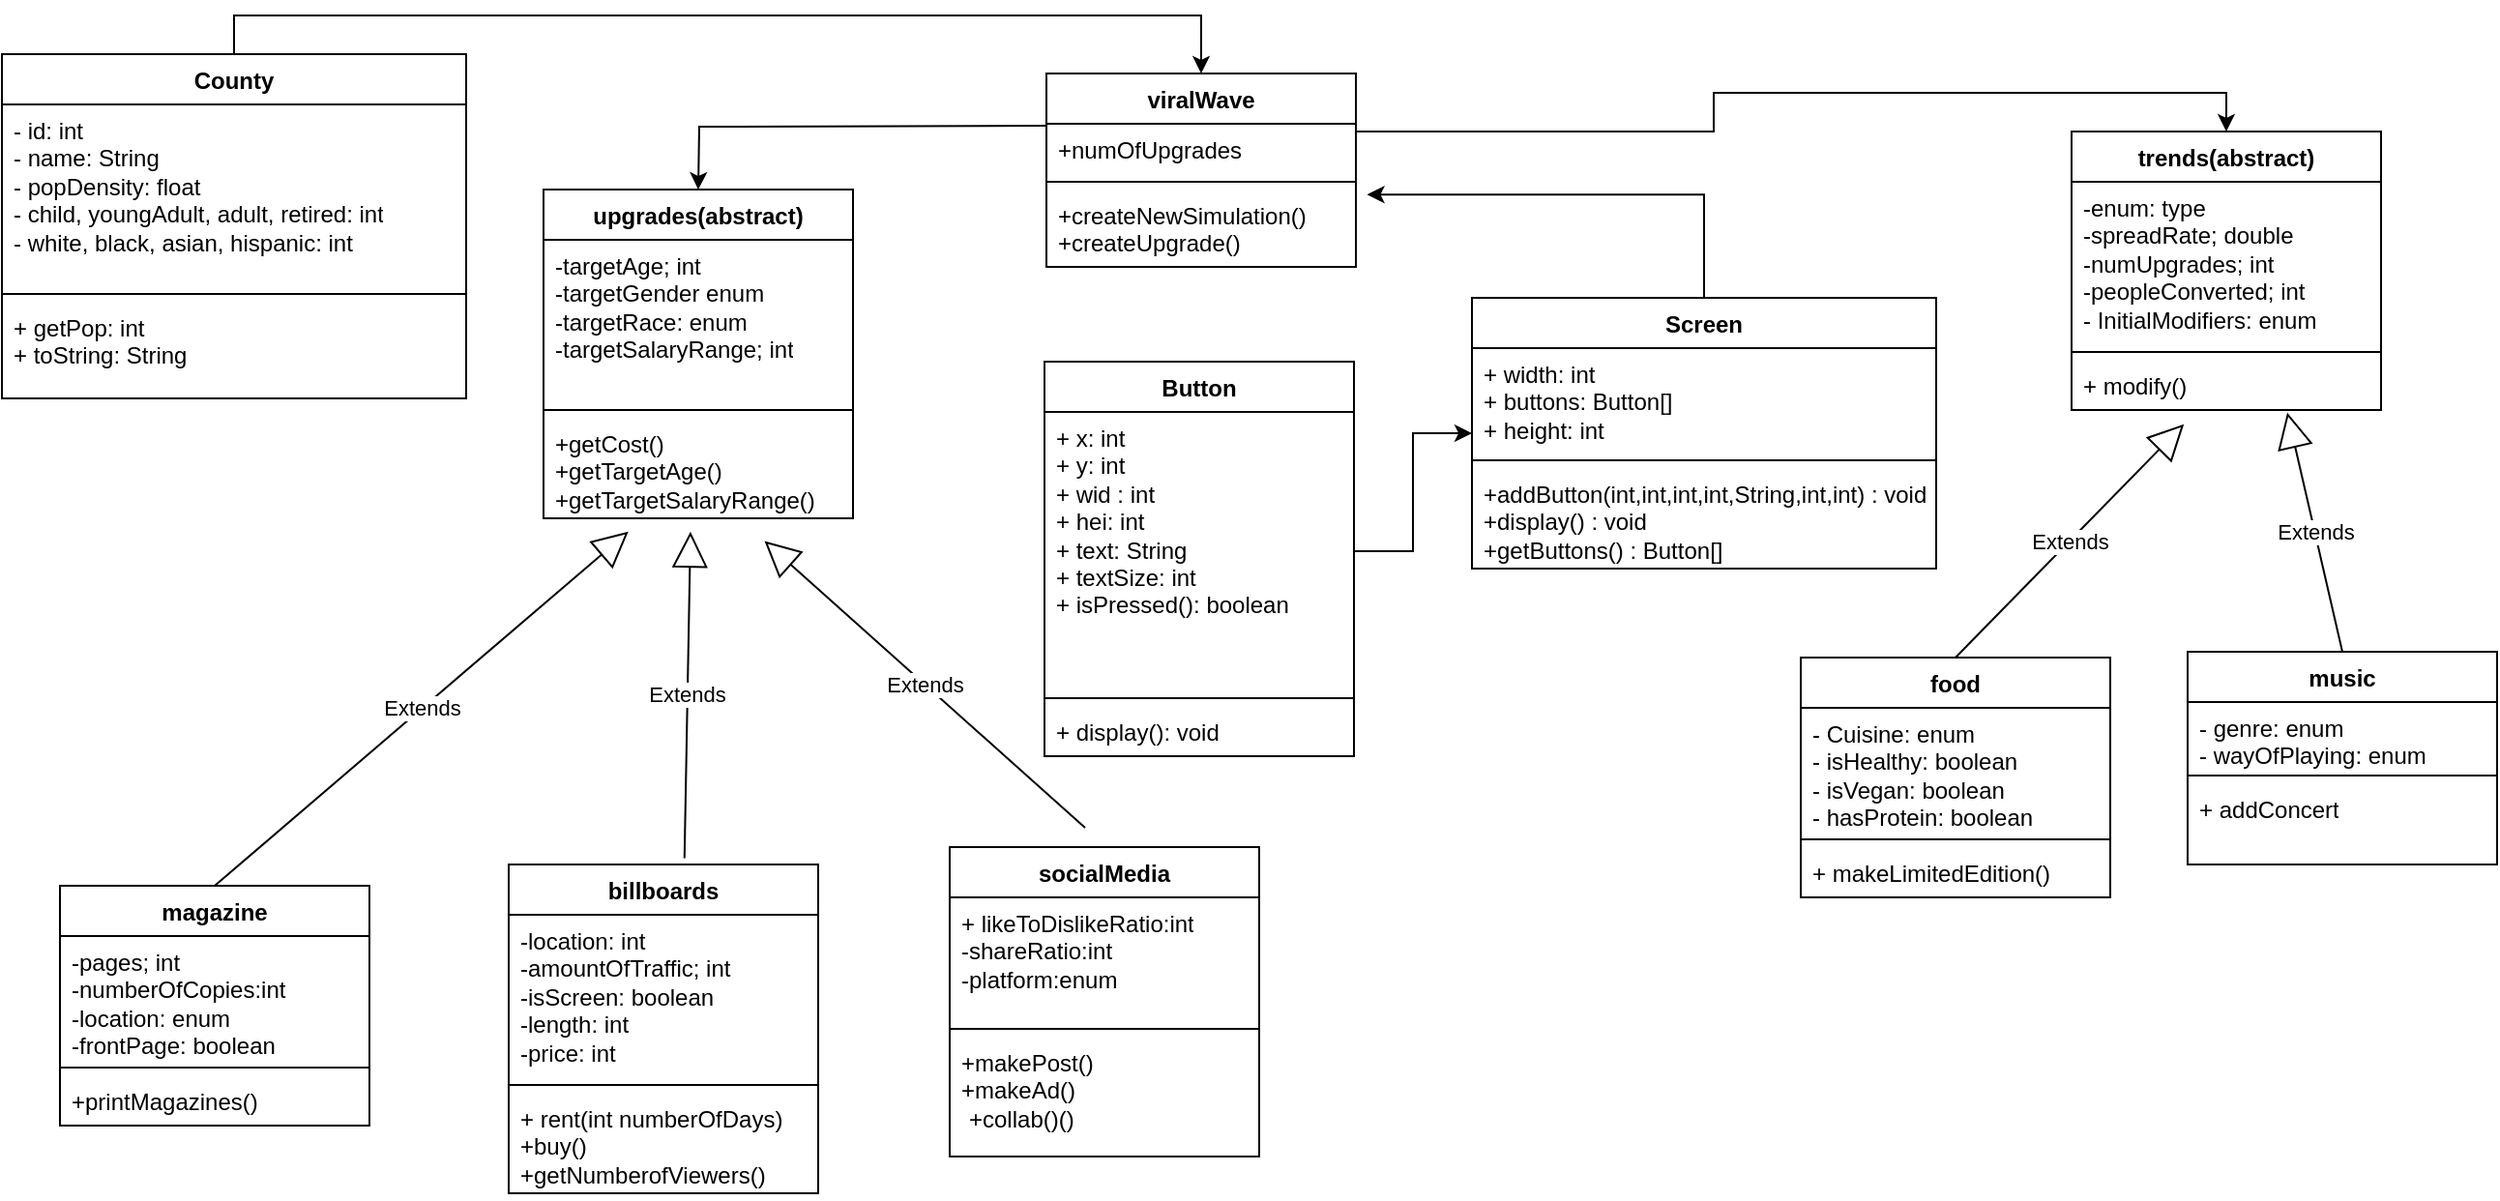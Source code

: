 <mxfile version="26.1.0">
  <diagram name="Page-1" id="rPx-ND3tR1v6-9SasS-W">
    <mxGraphModel dx="2545" dy="1738" grid="1" gridSize="10" guides="1" tooltips="1" connect="1" arrows="1" fold="1" page="1" pageScale="1" pageWidth="850" pageHeight="1100" math="0" shadow="0">
      <root>
        <mxCell id="0" />
        <mxCell id="1" parent="0" />
        <mxCell id="pl0MzwOkIgg34zQqI0X9-18" value="food" style="swimlane;fontStyle=1;align=center;verticalAlign=top;childLayout=stackLayout;horizontal=1;startSize=26;horizontalStack=0;resizeParent=1;resizeParentMax=0;resizeLast=0;collapsible=1;marginBottom=0;whiteSpace=wrap;html=1;" parent="1" vertex="1">
          <mxGeometry x="980" y="452" width="160" height="124" as="geometry" />
        </mxCell>
        <mxCell id="pl0MzwOkIgg34zQqI0X9-19" value="&lt;div&gt;- Cuisine: enum&lt;/div&gt;&lt;div&gt;- isHealthy: boolean&lt;br&gt;&lt;div&gt;- isVegan: boolean&lt;/div&gt;&lt;/div&gt;&lt;div&gt;- hasProtein: boolean&lt;/div&gt;" style="text;strokeColor=none;fillColor=none;align=left;verticalAlign=top;spacingLeft=4;spacingRight=4;overflow=hidden;rotatable=0;points=[[0,0.5],[1,0.5]];portConstraint=eastwest;whiteSpace=wrap;html=1;" parent="pl0MzwOkIgg34zQqI0X9-18" vertex="1">
          <mxGeometry y="26" width="160" height="64" as="geometry" />
        </mxCell>
        <mxCell id="pl0MzwOkIgg34zQqI0X9-20" value="" style="line;strokeWidth=1;fillColor=none;align=left;verticalAlign=middle;spacingTop=-1;spacingLeft=3;spacingRight=3;rotatable=0;labelPosition=right;points=[];portConstraint=eastwest;strokeColor=inherit;" parent="pl0MzwOkIgg34zQqI0X9-18" vertex="1">
          <mxGeometry y="90" width="160" height="8" as="geometry" />
        </mxCell>
        <mxCell id="pl0MzwOkIgg34zQqI0X9-21" value="+ makeLimitedEdition()" style="text;strokeColor=none;fillColor=none;align=left;verticalAlign=top;spacingLeft=4;spacingRight=4;overflow=hidden;rotatable=0;points=[[0,0.5],[1,0.5]];portConstraint=eastwest;whiteSpace=wrap;html=1;" parent="pl0MzwOkIgg34zQqI0X9-18" vertex="1">
          <mxGeometry y="98" width="160" height="26" as="geometry" />
        </mxCell>
        <mxCell id="pl0MzwOkIgg34zQqI0X9-28" value="Extends" style="endArrow=block;endSize=16;endFill=0;html=1;rounded=0;entryX=0.363;entryY=1.284;entryDx=0;entryDy=0;entryPerimeter=0;exitX=0.5;exitY=0;exitDx=0;exitDy=0;" parent="1" source="pl0MzwOkIgg34zQqI0X9-18" target="IGt5kcmPySrDVzL9us4Y-24" edge="1">
          <mxGeometry width="160" relative="1" as="geometry">
            <mxPoint x="980" y="360" as="sourcePoint" />
            <mxPoint x="1119.04" y="329.984" as="targetPoint" />
          </mxGeometry>
        </mxCell>
        <mxCell id="pl0MzwOkIgg34zQqI0X9-72" value="music" style="swimlane;fontStyle=1;align=center;verticalAlign=top;childLayout=stackLayout;horizontal=1;startSize=26;horizontalStack=0;resizeParent=1;resizeParentMax=0;resizeLast=0;collapsible=1;marginBottom=0;whiteSpace=wrap;html=1;" parent="1" vertex="1">
          <mxGeometry x="1180" y="449" width="160" height="110" as="geometry" />
        </mxCell>
        <mxCell id="pl0MzwOkIgg34zQqI0X9-73" value="- genre: enum&lt;div&gt;- wayOfPlaying: enum&lt;/div&gt;" style="text;strokeColor=none;fillColor=none;align=left;verticalAlign=top;spacingLeft=4;spacingRight=4;overflow=hidden;rotatable=0;points=[[0,0.5],[1,0.5]];portConstraint=eastwest;whiteSpace=wrap;html=1;" parent="pl0MzwOkIgg34zQqI0X9-72" vertex="1">
          <mxGeometry y="26" width="160" height="34" as="geometry" />
        </mxCell>
        <mxCell id="pl0MzwOkIgg34zQqI0X9-74" value="" style="line;strokeWidth=1;fillColor=none;align=left;verticalAlign=middle;spacingTop=-1;spacingLeft=3;spacingRight=3;rotatable=0;labelPosition=right;points=[];portConstraint=eastwest;strokeColor=inherit;" parent="pl0MzwOkIgg34zQqI0X9-72" vertex="1">
          <mxGeometry y="60" width="160" height="8" as="geometry" />
        </mxCell>
        <mxCell id="pl0MzwOkIgg34zQqI0X9-75" value="&lt;div&gt;+ addConcert&lt;/div&gt;" style="text;strokeColor=none;fillColor=none;align=left;verticalAlign=top;spacingLeft=4;spacingRight=4;overflow=hidden;rotatable=0;points=[[0,0.5],[1,0.5]];portConstraint=eastwest;whiteSpace=wrap;html=1;" parent="pl0MzwOkIgg34zQqI0X9-72" vertex="1">
          <mxGeometry y="68" width="160" height="42" as="geometry" />
        </mxCell>
        <mxCell id="7X1WRaAmBW6ElxP2y-qZ-3" value="Extends" style="endArrow=block;endSize=16;endFill=0;html=1;rounded=0;entryX=0.697;entryY=1.051;entryDx=0;entryDy=0;exitX=0.5;exitY=0;exitDx=0;exitDy=0;entryPerimeter=0;" parent="1" source="pl0MzwOkIgg34zQqI0X9-72" target="IGt5kcmPySrDVzL9us4Y-24" edge="1">
          <mxGeometry width="160" relative="1" as="geometry">
            <mxPoint x="820" y="550" as="sourcePoint" />
            <mxPoint x="1280" y="278" as="targetPoint" />
          </mxGeometry>
        </mxCell>
        <mxCell id="7X1WRaAmBW6ElxP2y-qZ-8" style="edgeStyle=orthogonalEdgeStyle;rounded=0;orthogonalLoop=1;jettySize=auto;html=1;exitX=0;exitY=0.5;exitDx=0;exitDy=0;entryX=0.5;entryY=0;entryDx=0;entryDy=0;" parent="1" edge="1">
          <mxGeometry relative="1" as="geometry">
            <mxPoint x="590" y="177.0" as="sourcePoint" />
            <mxPoint x="410" y="210" as="targetPoint" />
          </mxGeometry>
        </mxCell>
        <mxCell id="7X1WRaAmBW6ElxP2y-qZ-9" style="edgeStyle=orthogonalEdgeStyle;rounded=0;orthogonalLoop=1;jettySize=auto;html=1;entryX=0.5;entryY=0;entryDx=0;entryDy=0;" parent="1" edge="1">
          <mxGeometry relative="1" as="geometry">
            <Array as="points">
              <mxPoint x="935" y="180" />
              <mxPoint x="935" y="160" />
              <mxPoint x="1200" y="160" />
            </Array>
            <mxPoint x="750" y="180" as="sourcePoint" />
            <mxPoint x="1200" y="180" as="targetPoint" />
          </mxGeometry>
        </mxCell>
        <mxCell id="5Ifjruar0XOg7K9GVX_--2" value="Extends" style="endArrow=block;endSize=16;endFill=0;html=1;rounded=0;entryX=0.714;entryY=1.226;entryDx=0;entryDy=0;entryPerimeter=0;" parent="1" target="IGt5kcmPySrDVzL9us4Y-44" edge="1">
          <mxGeometry width="160" relative="1" as="geometry">
            <mxPoint x="610" y="540" as="sourcePoint" />
            <mxPoint x="420.08" y="340" as="targetPoint" />
          </mxGeometry>
        </mxCell>
        <mxCell id="5Ifjruar0XOg7K9GVX_--17" value="Extends" style="endArrow=block;endSize=16;endFill=0;html=1;rounded=0;exitX=0.5;exitY=0;exitDx=0;exitDy=0;entryX=0.274;entryY=1.133;entryDx=0;entryDy=0;entryPerimeter=0;" parent="1" target="IGt5kcmPySrDVzL9us4Y-44" edge="1">
          <mxGeometry width="160" relative="1" as="geometry">
            <mxPoint x="160" y="570" as="sourcePoint" />
            <mxPoint x="380.08" y="340" as="targetPoint" />
          </mxGeometry>
        </mxCell>
        <mxCell id="IGt5kcmPySrDVzL9us4Y-11" value="socialMedia" style="swimlane;fontStyle=1;align=center;verticalAlign=top;childLayout=stackLayout;horizontal=1;startSize=26;horizontalStack=0;resizeParent=1;resizeParentMax=0;resizeLast=0;collapsible=1;marginBottom=0;whiteSpace=wrap;html=1;" parent="1" vertex="1">
          <mxGeometry x="540" y="550" width="160" height="160" as="geometry" />
        </mxCell>
        <mxCell id="IGt5kcmPySrDVzL9us4Y-12" value="+&amp;nbsp;&lt;span style=&quot;background-color: initial;&quot;&gt;likeToDislikeRatio:int&lt;/span&gt;&lt;div&gt;-shareRatio:int&lt;/div&gt;&lt;div&gt;-platform:enum&lt;/div&gt;" style="text;strokeColor=none;fillColor=none;align=left;verticalAlign=top;spacingLeft=4;spacingRight=4;overflow=hidden;rotatable=0;points=[[0,0.5],[1,0.5]];portConstraint=eastwest;whiteSpace=wrap;html=1;" parent="IGt5kcmPySrDVzL9us4Y-11" vertex="1">
          <mxGeometry y="26" width="160" height="64" as="geometry" />
        </mxCell>
        <mxCell id="IGt5kcmPySrDVzL9us4Y-13" value="" style="line;strokeWidth=1;fillColor=none;align=left;verticalAlign=middle;spacingTop=-1;spacingLeft=3;spacingRight=3;rotatable=0;labelPosition=right;points=[];portConstraint=eastwest;strokeColor=inherit;" parent="IGt5kcmPySrDVzL9us4Y-11" vertex="1">
          <mxGeometry y="90" width="160" height="8" as="geometry" />
        </mxCell>
        <mxCell id="IGt5kcmPySrDVzL9us4Y-14" value="+makePost()&lt;div&gt;+makeAd()&lt;/div&gt;&lt;p style=&quot;margin: 0px 0px 0px 4px;&quot;&gt;&lt;span style=&quot;background-color: initial;&quot;&gt;+collab()&lt;/span&gt;()&lt;/p&gt;" style="text;strokeColor=none;fillColor=none;align=left;verticalAlign=top;spacingLeft=4;spacingRight=4;overflow=hidden;rotatable=0;points=[[0,0.5],[1,0.5]];portConstraint=eastwest;whiteSpace=wrap;html=1;" parent="IGt5kcmPySrDVzL9us4Y-11" vertex="1">
          <mxGeometry y="98" width="160" height="62" as="geometry" />
        </mxCell>
        <mxCell id="IGt5kcmPySrDVzL9us4Y-21" value="trends(abstract)" style="swimlane;fontStyle=1;align=center;verticalAlign=top;childLayout=stackLayout;horizontal=1;startSize=26;horizontalStack=0;resizeParent=1;resizeParentMax=0;resizeLast=0;collapsible=1;marginBottom=0;whiteSpace=wrap;html=1;" parent="1" vertex="1">
          <mxGeometry x="1120" y="180" width="160" height="144" as="geometry" />
        </mxCell>
        <mxCell id="IGt5kcmPySrDVzL9us4Y-22" value="-enum: type&lt;div&gt;-spreadRate; double&lt;/div&gt;&lt;div&gt;-numUpgrades; int&lt;/div&gt;&lt;div&gt;-peopleConverted; int&lt;/div&gt;&lt;div&gt;- InitialModifiers: enum&lt;br&gt;&lt;/div&gt;&lt;div&gt;&lt;br&gt;&lt;/div&gt;" style="text;strokeColor=none;fillColor=none;align=left;verticalAlign=top;spacingLeft=4;spacingRight=4;overflow=hidden;rotatable=0;points=[[0,0.5],[1,0.5]];portConstraint=eastwest;whiteSpace=wrap;html=1;" parent="IGt5kcmPySrDVzL9us4Y-21" vertex="1">
          <mxGeometry y="26" width="160" height="84" as="geometry" />
        </mxCell>
        <mxCell id="IGt5kcmPySrDVzL9us4Y-23" value="" style="line;strokeWidth=1;fillColor=none;align=left;verticalAlign=middle;spacingTop=-1;spacingLeft=3;spacingRight=3;rotatable=0;labelPosition=right;points=[];portConstraint=eastwest;strokeColor=inherit;" parent="IGt5kcmPySrDVzL9us4Y-21" vertex="1">
          <mxGeometry y="110" width="160" height="8" as="geometry" />
        </mxCell>
        <mxCell id="IGt5kcmPySrDVzL9us4Y-24" value="+ modify()" style="text;strokeColor=none;fillColor=none;align=left;verticalAlign=top;spacingLeft=4;spacingRight=4;overflow=hidden;rotatable=0;points=[[0,0.5],[1,0.5]];portConstraint=eastwest;whiteSpace=wrap;html=1;" parent="IGt5kcmPySrDVzL9us4Y-21" vertex="1">
          <mxGeometry y="118" width="160" height="26" as="geometry" />
        </mxCell>
        <mxCell id="5Ifjruar0XOg7K9GVX_--16" value="Extends" style="endArrow=block;endSize=16;endFill=0;html=1;rounded=0;exitX=0.518;exitY=0.052;exitDx=0;exitDy=0;exitPerimeter=0;entryX=0.475;entryY=1.133;entryDx=0;entryDy=0;entryPerimeter=0;" parent="1" target="IGt5kcmPySrDVzL9us4Y-44" edge="1">
          <mxGeometry width="160" relative="1" as="geometry">
            <mxPoint x="402.88" y="555.72" as="sourcePoint" />
            <mxPoint x="400.08" y="340" as="targetPoint" />
          </mxGeometry>
        </mxCell>
        <mxCell id="IGt5kcmPySrDVzL9us4Y-29" value="billboards" style="swimlane;fontStyle=1;align=center;verticalAlign=top;childLayout=stackLayout;horizontal=1;startSize=26;horizontalStack=0;resizeParent=1;resizeParentMax=0;resizeLast=0;collapsible=1;marginBottom=0;whiteSpace=wrap;html=1;" parent="1" vertex="1">
          <mxGeometry x="312" y="559" width="160" height="170" as="geometry" />
        </mxCell>
        <mxCell id="IGt5kcmPySrDVzL9us4Y-30" value="-location: int&lt;div&gt;-amountOfTraffic; int&lt;/div&gt;&lt;div&gt;-isScreen: boolean&lt;/div&gt;&lt;div&gt;-length: int&lt;/div&gt;&lt;div&gt;-price: int&lt;/div&gt;" style="text;strokeColor=none;fillColor=none;align=left;verticalAlign=top;spacingLeft=4;spacingRight=4;overflow=hidden;rotatable=0;points=[[0,0.5],[1,0.5]];portConstraint=eastwest;whiteSpace=wrap;html=1;" parent="IGt5kcmPySrDVzL9us4Y-29" vertex="1">
          <mxGeometry y="26" width="160" height="84" as="geometry" />
        </mxCell>
        <mxCell id="IGt5kcmPySrDVzL9us4Y-31" value="" style="line;strokeWidth=1;fillColor=none;align=left;verticalAlign=middle;spacingTop=-1;spacingLeft=3;spacingRight=3;rotatable=0;labelPosition=right;points=[];portConstraint=eastwest;strokeColor=inherit;" parent="IGt5kcmPySrDVzL9us4Y-29" vertex="1">
          <mxGeometry y="110" width="160" height="8" as="geometry" />
        </mxCell>
        <mxCell id="IGt5kcmPySrDVzL9us4Y-32" value="+ rent(int numberOfDays)&lt;div&gt;+buy()&lt;/div&gt;&lt;div&gt;+getNumberofViewers()&lt;/div&gt;" style="text;strokeColor=none;fillColor=none;align=left;verticalAlign=top;spacingLeft=4;spacingRight=4;overflow=hidden;rotatable=0;points=[[0,0.5],[1,0.5]];portConstraint=eastwest;whiteSpace=wrap;html=1;" parent="IGt5kcmPySrDVzL9us4Y-29" vertex="1">
          <mxGeometry y="118" width="160" height="52" as="geometry" />
        </mxCell>
        <mxCell id="IGt5kcmPySrDVzL9us4Y-37" value="magazine" style="swimlane;fontStyle=1;align=center;verticalAlign=top;childLayout=stackLayout;horizontal=1;startSize=26;horizontalStack=0;resizeParent=1;resizeParentMax=0;resizeLast=0;collapsible=1;marginBottom=0;whiteSpace=wrap;html=1;" parent="1" vertex="1">
          <mxGeometry x="80" y="570" width="160" height="124" as="geometry" />
        </mxCell>
        <mxCell id="IGt5kcmPySrDVzL9us4Y-38" value="-pages; int&lt;div&gt;-numberOfCopies:int&lt;/div&gt;&lt;div&gt;-location: enum&lt;/div&gt;&lt;div&gt;-frontPage: boolean&lt;/div&gt;" style="text;strokeColor=none;fillColor=none;align=left;verticalAlign=top;spacingLeft=4;spacingRight=4;overflow=hidden;rotatable=0;points=[[0,0.5],[1,0.5]];portConstraint=eastwest;whiteSpace=wrap;html=1;" parent="IGt5kcmPySrDVzL9us4Y-37" vertex="1">
          <mxGeometry y="26" width="160" height="64" as="geometry" />
        </mxCell>
        <mxCell id="IGt5kcmPySrDVzL9us4Y-39" value="" style="line;strokeWidth=1;fillColor=none;align=left;verticalAlign=middle;spacingTop=-1;spacingLeft=3;spacingRight=3;rotatable=0;labelPosition=right;points=[];portConstraint=eastwest;strokeColor=inherit;" parent="IGt5kcmPySrDVzL9us4Y-37" vertex="1">
          <mxGeometry y="90" width="160" height="8" as="geometry" />
        </mxCell>
        <mxCell id="IGt5kcmPySrDVzL9us4Y-40" value="+printMagazines()" style="text;strokeColor=none;fillColor=none;align=left;verticalAlign=top;spacingLeft=4;spacingRight=4;overflow=hidden;rotatable=0;points=[[0,0.5],[1,0.5]];portConstraint=eastwest;whiteSpace=wrap;html=1;" parent="IGt5kcmPySrDVzL9us4Y-37" vertex="1">
          <mxGeometry y="98" width="160" height="26" as="geometry" />
        </mxCell>
        <mxCell id="IGt5kcmPySrDVzL9us4Y-41" value="upgrades(abstract)" style="swimlane;fontStyle=1;align=center;verticalAlign=top;childLayout=stackLayout;horizontal=1;startSize=26;horizontalStack=0;resizeParent=1;resizeParentMax=0;resizeLast=0;collapsible=1;marginBottom=0;whiteSpace=wrap;html=1;" parent="1" vertex="1">
          <mxGeometry x="330" y="210" width="160" height="170" as="geometry" />
        </mxCell>
        <mxCell id="IGt5kcmPySrDVzL9us4Y-42" value="-targetAge; int&lt;div&gt;-targetGender enum&lt;/div&gt;&lt;div&gt;&lt;span style=&quot;background-color: initial;&quot;&gt;-targetRace: enum&lt;/span&gt;&lt;/div&gt;&lt;div&gt;&lt;span style=&quot;background-color: initial;&quot;&gt;-targetSalaryRange; int&lt;/span&gt;&lt;/div&gt;" style="text;strokeColor=none;fillColor=none;align=left;verticalAlign=top;spacingLeft=4;spacingRight=4;overflow=hidden;rotatable=0;points=[[0,0.5],[1,0.5]];portConstraint=eastwest;whiteSpace=wrap;html=1;" parent="IGt5kcmPySrDVzL9us4Y-41" vertex="1">
          <mxGeometry y="26" width="160" height="84" as="geometry" />
        </mxCell>
        <mxCell id="IGt5kcmPySrDVzL9us4Y-43" value="" style="line;strokeWidth=1;fillColor=none;align=left;verticalAlign=middle;spacingTop=-1;spacingLeft=3;spacingRight=3;rotatable=0;labelPosition=right;points=[];portConstraint=eastwest;strokeColor=inherit;" parent="IGt5kcmPySrDVzL9us4Y-41" vertex="1">
          <mxGeometry y="110" width="160" height="8" as="geometry" />
        </mxCell>
        <mxCell id="IGt5kcmPySrDVzL9us4Y-44" value="+getCost()&lt;div&gt;+getTargetAge()&lt;/div&gt;&lt;div&gt;+getTargetSalaryRange()&lt;/div&gt;" style="text;strokeColor=none;fillColor=none;align=left;verticalAlign=top;spacingLeft=4;spacingRight=4;overflow=hidden;rotatable=0;points=[[0,0.5],[1,0.5]];portConstraint=eastwest;whiteSpace=wrap;html=1;" parent="IGt5kcmPySrDVzL9us4Y-41" vertex="1">
          <mxGeometry y="118" width="160" height="52" as="geometry" />
        </mxCell>
        <mxCell id="IGt5kcmPySrDVzL9us4Y-51" value="viralWave" style="swimlane;fontStyle=1;align=center;verticalAlign=top;childLayout=stackLayout;horizontal=1;startSize=26;horizontalStack=0;resizeParent=1;resizeParentMax=0;resizeLast=0;collapsible=1;marginBottom=0;whiteSpace=wrap;html=1;" parent="1" vertex="1">
          <mxGeometry x="590" y="150" width="160" height="100" as="geometry" />
        </mxCell>
        <mxCell id="IGt5kcmPySrDVzL9us4Y-52" value="+numOfUpgrades" style="text;strokeColor=none;fillColor=none;align=left;verticalAlign=top;spacingLeft=4;spacingRight=4;overflow=hidden;rotatable=0;points=[[0,0.5],[1,0.5]];portConstraint=eastwest;whiteSpace=wrap;html=1;" parent="IGt5kcmPySrDVzL9us4Y-51" vertex="1">
          <mxGeometry y="26" width="160" height="26" as="geometry" />
        </mxCell>
        <mxCell id="IGt5kcmPySrDVzL9us4Y-53" value="" style="line;strokeWidth=1;fillColor=none;align=left;verticalAlign=middle;spacingTop=-1;spacingLeft=3;spacingRight=3;rotatable=0;labelPosition=right;points=[];portConstraint=eastwest;strokeColor=inherit;" parent="IGt5kcmPySrDVzL9us4Y-51" vertex="1">
          <mxGeometry y="52" width="160" height="8" as="geometry" />
        </mxCell>
        <mxCell id="IGt5kcmPySrDVzL9us4Y-54" value="+createNewSimulation()&lt;div&gt;+createUpgrade()&lt;/div&gt;" style="text;strokeColor=none;fillColor=none;align=left;verticalAlign=top;spacingLeft=4;spacingRight=4;overflow=hidden;rotatable=0;points=[[0,0.5],[1,0.5]];portConstraint=eastwest;whiteSpace=wrap;html=1;" parent="IGt5kcmPySrDVzL9us4Y-51" vertex="1">
          <mxGeometry y="60" width="160" height="40" as="geometry" />
        </mxCell>
        <mxCell id="JlKeFMcfDgWq--eiKVyz-4" value="Button" style="swimlane;fontStyle=1;align=center;verticalAlign=top;childLayout=stackLayout;horizontal=1;startSize=26;horizontalStack=0;resizeParent=1;resizeParentMax=0;resizeLast=0;collapsible=1;marginBottom=0;whiteSpace=wrap;html=1;" parent="1" vertex="1">
          <mxGeometry x="589" y="299" width="160" height="204" as="geometry" />
        </mxCell>
        <mxCell id="JlKeFMcfDgWq--eiKVyz-5" value="+ x: int&lt;div&gt;+ y: int&lt;/div&gt;&lt;div&gt;+ wid : int&lt;/div&gt;&lt;div&gt;+ hei: int&lt;/div&gt;&lt;div&gt;+ text: String&lt;/div&gt;&lt;div&gt;+ textSize: int&lt;/div&gt;&lt;div&gt;+ isPressed(): boolean&lt;/div&gt;" style="text;strokeColor=none;fillColor=none;align=left;verticalAlign=top;spacingLeft=4;spacingRight=4;overflow=hidden;rotatable=0;points=[[0,0.5],[1,0.5]];portConstraint=eastwest;whiteSpace=wrap;html=1;" parent="JlKeFMcfDgWq--eiKVyz-4" vertex="1">
          <mxGeometry y="26" width="160" height="144" as="geometry" />
        </mxCell>
        <mxCell id="JlKeFMcfDgWq--eiKVyz-6" value="" style="line;strokeWidth=1;fillColor=none;align=left;verticalAlign=middle;spacingTop=-1;spacingLeft=3;spacingRight=3;rotatable=0;labelPosition=right;points=[];portConstraint=eastwest;strokeColor=inherit;" parent="JlKeFMcfDgWq--eiKVyz-4" vertex="1">
          <mxGeometry y="170" width="160" height="8" as="geometry" />
        </mxCell>
        <mxCell id="JlKeFMcfDgWq--eiKVyz-7" value="+ display(): void" style="text;strokeColor=none;fillColor=none;align=left;verticalAlign=top;spacingLeft=4;spacingRight=4;overflow=hidden;rotatable=0;points=[[0,0.5],[1,0.5]];portConstraint=eastwest;whiteSpace=wrap;html=1;" parent="JlKeFMcfDgWq--eiKVyz-4" vertex="1">
          <mxGeometry y="178" width="160" height="26" as="geometry" />
        </mxCell>
        <mxCell id="JlKeFMcfDgWq--eiKVyz-13" value="Screen" style="swimlane;fontStyle=1;align=center;verticalAlign=top;childLayout=stackLayout;horizontal=1;startSize=26;horizontalStack=0;resizeParent=1;resizeParentMax=0;resizeLast=0;collapsible=1;marginBottom=0;whiteSpace=wrap;html=1;" parent="1" vertex="1">
          <mxGeometry x="810" y="266" width="240" height="140" as="geometry" />
        </mxCell>
        <mxCell id="JlKeFMcfDgWq--eiKVyz-14" value="+ width: int&lt;div&gt;+ buttons: Button[]&lt;br&gt;&lt;div&gt;+ height: int&lt;/div&gt;&lt;/div&gt;" style="text;strokeColor=none;fillColor=none;align=left;verticalAlign=top;spacingLeft=4;spacingRight=4;overflow=hidden;rotatable=0;points=[[0,0.5],[1,0.5]];portConstraint=eastwest;whiteSpace=wrap;html=1;" parent="JlKeFMcfDgWq--eiKVyz-13" vertex="1">
          <mxGeometry y="26" width="240" height="54" as="geometry" />
        </mxCell>
        <mxCell id="JlKeFMcfDgWq--eiKVyz-15" value="" style="line;strokeWidth=1;fillColor=none;align=left;verticalAlign=middle;spacingTop=-1;spacingLeft=3;spacingRight=3;rotatable=0;labelPosition=right;points=[];portConstraint=eastwest;strokeColor=inherit;" parent="JlKeFMcfDgWq--eiKVyz-13" vertex="1">
          <mxGeometry y="80" width="240" height="8" as="geometry" />
        </mxCell>
        <mxCell id="JlKeFMcfDgWq--eiKVyz-16" value="+addButton(int,int,int,int,String,int,int) : void&lt;div&gt;+display() : void&lt;/div&gt;&lt;div&gt;+getButtons() : Button[]&lt;/div&gt;" style="text;strokeColor=none;fillColor=none;align=left;verticalAlign=top;spacingLeft=4;spacingRight=4;overflow=hidden;rotatable=0;points=[[0,0.5],[1,0.5]];portConstraint=eastwest;whiteSpace=wrap;html=1;" parent="JlKeFMcfDgWq--eiKVyz-13" vertex="1">
          <mxGeometry y="88" width="240" height="52" as="geometry" />
        </mxCell>
        <mxCell id="JlKeFMcfDgWq--eiKVyz-17" style="edgeStyle=orthogonalEdgeStyle;rounded=0;orthogonalLoop=1;jettySize=auto;html=1;entryX=0;entryY=0.5;entryDx=0;entryDy=0;" parent="1" source="JlKeFMcfDgWq--eiKVyz-5" target="JlKeFMcfDgWq--eiKVyz-13" edge="1">
          <mxGeometry relative="1" as="geometry" />
        </mxCell>
        <mxCell id="JlKeFMcfDgWq--eiKVyz-19" style="edgeStyle=orthogonalEdgeStyle;rounded=0;orthogonalLoop=1;jettySize=auto;html=1;entryX=1.036;entryY=0.065;entryDx=0;entryDy=0;entryPerimeter=0;" parent="1" source="JlKeFMcfDgWq--eiKVyz-13" target="IGt5kcmPySrDVzL9us4Y-54" edge="1">
          <mxGeometry relative="1" as="geometry" />
        </mxCell>
        <mxCell id="6GBfLkEmgiwLsy3CYMCn-5" style="edgeStyle=orthogonalEdgeStyle;rounded=0;orthogonalLoop=1;jettySize=auto;html=1;exitX=0.5;exitY=0;exitDx=0;exitDy=0;entryX=0.5;entryY=0;entryDx=0;entryDy=0;" edge="1" parent="1" source="6GBfLkEmgiwLsy3CYMCn-1" target="IGt5kcmPySrDVzL9us4Y-51">
          <mxGeometry relative="1" as="geometry" />
        </mxCell>
        <mxCell id="6GBfLkEmgiwLsy3CYMCn-1" value="County" style="swimlane;fontStyle=1;align=center;verticalAlign=top;childLayout=stackLayout;horizontal=1;startSize=26;horizontalStack=0;resizeParent=1;resizeParentMax=0;resizeLast=0;collapsible=1;marginBottom=0;whiteSpace=wrap;html=1;" vertex="1" parent="1">
          <mxGeometry x="50" y="140" width="240" height="178" as="geometry" />
        </mxCell>
        <mxCell id="6GBfLkEmgiwLsy3CYMCn-2" value="&lt;div&gt;&lt;span style=&quot;background-color: transparent; color: light-dark(rgb(0, 0, 0), rgb(255, 255, 255));&quot;&gt;- id: int&lt;/span&gt;&lt;/div&gt;&lt;div&gt;- name: String&lt;/div&gt;&lt;div&gt;- popDensity: float&lt;/div&gt;&lt;div&gt;- child, youngAdult, adult, retired: int&lt;/div&gt;&lt;div&gt;- white, black, asian, hispanic: int&lt;/div&gt;" style="text;strokeColor=none;fillColor=none;align=left;verticalAlign=top;spacingLeft=4;spacingRight=4;overflow=hidden;rotatable=0;points=[[0,0.5],[1,0.5]];portConstraint=eastwest;whiteSpace=wrap;html=1;" vertex="1" parent="6GBfLkEmgiwLsy3CYMCn-1">
          <mxGeometry y="26" width="240" height="94" as="geometry" />
        </mxCell>
        <mxCell id="6GBfLkEmgiwLsy3CYMCn-3" value="" style="line;strokeWidth=1;fillColor=none;align=left;verticalAlign=middle;spacingTop=-1;spacingLeft=3;spacingRight=3;rotatable=0;labelPosition=right;points=[];portConstraint=eastwest;strokeColor=inherit;" vertex="1" parent="6GBfLkEmgiwLsy3CYMCn-1">
          <mxGeometry y="120" width="240" height="8" as="geometry" />
        </mxCell>
        <mxCell id="6GBfLkEmgiwLsy3CYMCn-4" value="+ getPop: int&lt;div&gt;+ toString: String&lt;/div&gt;" style="text;strokeColor=none;fillColor=none;align=left;verticalAlign=top;spacingLeft=4;spacingRight=4;overflow=hidden;rotatable=0;points=[[0,0.5],[1,0.5]];portConstraint=eastwest;whiteSpace=wrap;html=1;" vertex="1" parent="6GBfLkEmgiwLsy3CYMCn-1">
          <mxGeometry y="128" width="240" height="50" as="geometry" />
        </mxCell>
      </root>
    </mxGraphModel>
  </diagram>
</mxfile>
